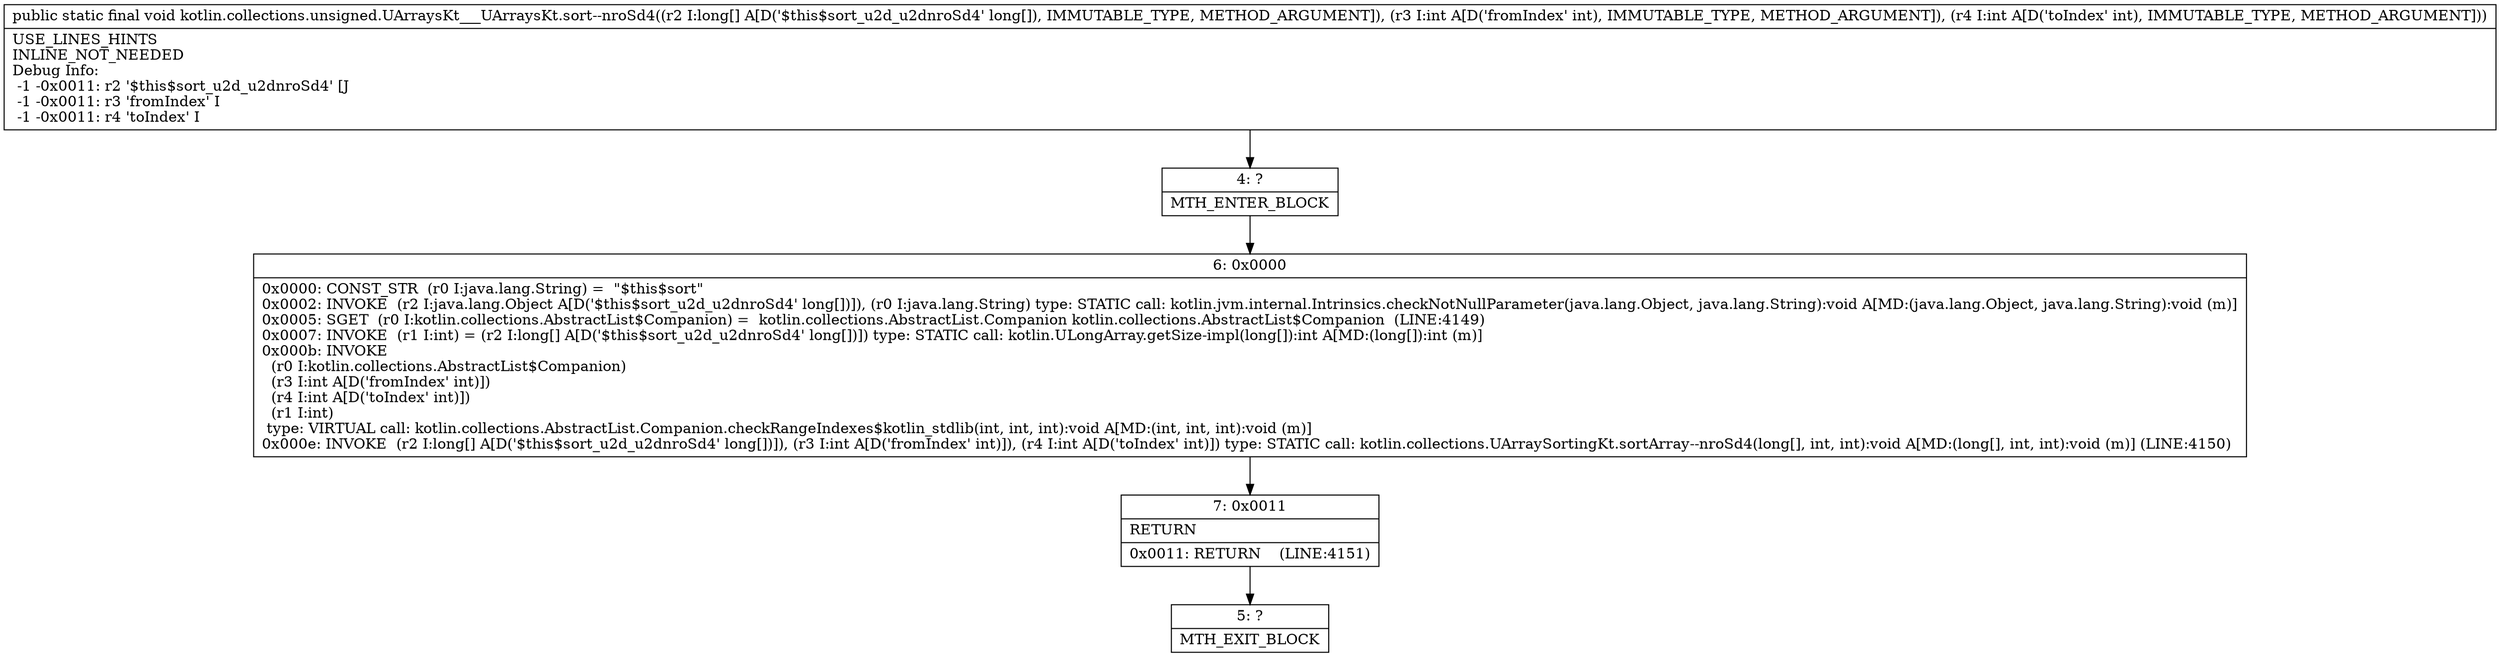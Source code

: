 digraph "CFG forkotlin.collections.unsigned.UArraysKt___UArraysKt.sort\-\-nroSd4([JII)V" {
Node_4 [shape=record,label="{4\:\ ?|MTH_ENTER_BLOCK\l}"];
Node_6 [shape=record,label="{6\:\ 0x0000|0x0000: CONST_STR  (r0 I:java.lang.String) =  \"$this$sort\" \l0x0002: INVOKE  (r2 I:java.lang.Object A[D('$this$sort_u2d_u2dnroSd4' long[])]), (r0 I:java.lang.String) type: STATIC call: kotlin.jvm.internal.Intrinsics.checkNotNullParameter(java.lang.Object, java.lang.String):void A[MD:(java.lang.Object, java.lang.String):void (m)]\l0x0005: SGET  (r0 I:kotlin.collections.AbstractList$Companion) =  kotlin.collections.AbstractList.Companion kotlin.collections.AbstractList$Companion  (LINE:4149)\l0x0007: INVOKE  (r1 I:int) = (r2 I:long[] A[D('$this$sort_u2d_u2dnroSd4' long[])]) type: STATIC call: kotlin.ULongArray.getSize\-impl(long[]):int A[MD:(long[]):int (m)]\l0x000b: INVOKE  \l  (r0 I:kotlin.collections.AbstractList$Companion)\l  (r3 I:int A[D('fromIndex' int)])\l  (r4 I:int A[D('toIndex' int)])\l  (r1 I:int)\l type: VIRTUAL call: kotlin.collections.AbstractList.Companion.checkRangeIndexes$kotlin_stdlib(int, int, int):void A[MD:(int, int, int):void (m)]\l0x000e: INVOKE  (r2 I:long[] A[D('$this$sort_u2d_u2dnroSd4' long[])]), (r3 I:int A[D('fromIndex' int)]), (r4 I:int A[D('toIndex' int)]) type: STATIC call: kotlin.collections.UArraySortingKt.sortArray\-\-nroSd4(long[], int, int):void A[MD:(long[], int, int):void (m)] (LINE:4150)\l}"];
Node_7 [shape=record,label="{7\:\ 0x0011|RETURN\l|0x0011: RETURN    (LINE:4151)\l}"];
Node_5 [shape=record,label="{5\:\ ?|MTH_EXIT_BLOCK\l}"];
MethodNode[shape=record,label="{public static final void kotlin.collections.unsigned.UArraysKt___UArraysKt.sort\-\-nroSd4((r2 I:long[] A[D('$this$sort_u2d_u2dnroSd4' long[]), IMMUTABLE_TYPE, METHOD_ARGUMENT]), (r3 I:int A[D('fromIndex' int), IMMUTABLE_TYPE, METHOD_ARGUMENT]), (r4 I:int A[D('toIndex' int), IMMUTABLE_TYPE, METHOD_ARGUMENT]))  | USE_LINES_HINTS\lINLINE_NOT_NEEDED\lDebug Info:\l  \-1 \-0x0011: r2 '$this$sort_u2d_u2dnroSd4' [J\l  \-1 \-0x0011: r3 'fromIndex' I\l  \-1 \-0x0011: r4 'toIndex' I\l}"];
MethodNode -> Node_4;Node_4 -> Node_6;
Node_6 -> Node_7;
Node_7 -> Node_5;
}

